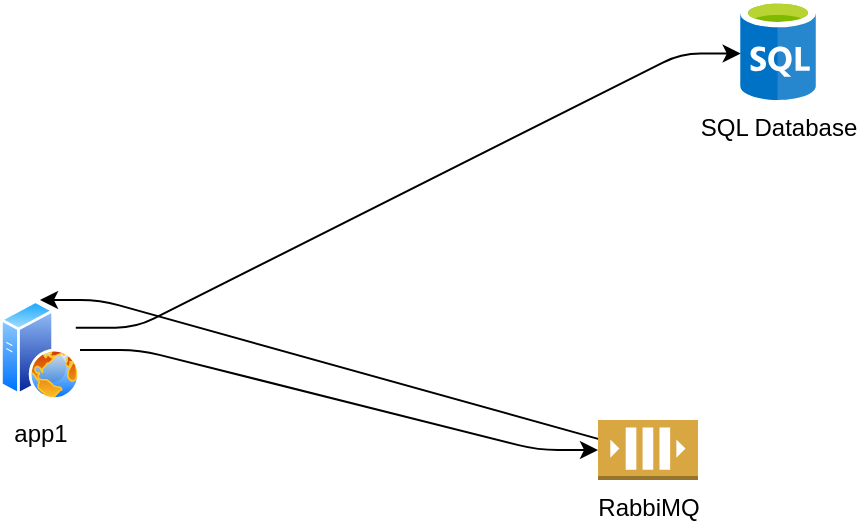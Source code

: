 <mxfile>
    <diagram id="Op8fQul8QafOO8UYH_Lr" name="architecture">
        <mxGraphModel dx="681" dy="505" grid="1" gridSize="10" guides="1" tooltips="1" connect="1" arrows="1" fold="1" page="1" pageScale="1" pageWidth="827" pageHeight="1169" math="0" shadow="0">
            <root>
                <mxCell id="0"/>
                <mxCell id="1" parent="0"/>
                <mxCell id="2" value="SQL Database" style="sketch=0;aspect=fixed;html=1;points=[];align=center;image;fontSize=12;image=img/lib/mscae/SQL_Database_generic.svg;imageBackground=none;" parent="1" vertex="1">
                    <mxGeometry x="460" y="170" width="38" height="50" as="geometry"/>
                </mxCell>
                <mxCell id="17" style="edgeStyle=entityRelationEdgeStyle;html=1;exitX=1;exitY=0.5;exitDx=0;exitDy=0;exitPerimeter=0;entryX=0.5;entryY=0;entryDx=0;entryDy=0;" edge="1" parent="1" source="7" target="8">
                    <mxGeometry relative="1" as="geometry"/>
                </mxCell>
                <mxCell id="7" value="RabbiMQ" style="outlineConnect=0;dashed=0;verticalLabelPosition=bottom;verticalAlign=top;align=center;html=1;shape=mxgraph.aws3.queue;fillColor=#D9A741;gradientColor=none;" vertex="1" parent="1">
                    <mxGeometry x="389" y="380" width="50" height="30" as="geometry"/>
                </mxCell>
                <mxCell id="15" style="edgeStyle=entityRelationEdgeStyle;html=1;exitX=1;exitY=0.25;exitDx=0;exitDy=0;entryX=0.009;entryY=0.536;entryDx=0;entryDy=0;entryPerimeter=0;" edge="1" parent="1" source="8" target="2">
                    <mxGeometry relative="1" as="geometry"/>
                </mxCell>
                <mxCell id="16" style="edgeStyle=entityRelationEdgeStyle;html=1;exitX=1;exitY=0.5;exitDx=0;exitDy=0;entryX=0;entryY=0.5;entryDx=0;entryDy=0;entryPerimeter=0;" edge="1" parent="1" source="8" target="7">
                    <mxGeometry relative="1" as="geometry"/>
                </mxCell>
                <mxCell id="8" value="app1" style="aspect=fixed;perimeter=ellipsePerimeter;html=1;align=center;shadow=0;dashed=0;spacingTop=3;image;image=img/lib/active_directory/web_server.svg;" vertex="1" parent="1">
                    <mxGeometry x="90" y="320" width="40" height="50" as="geometry"/>
                </mxCell>
            </root>
        </mxGraphModel>
    </diagram>
</mxfile>